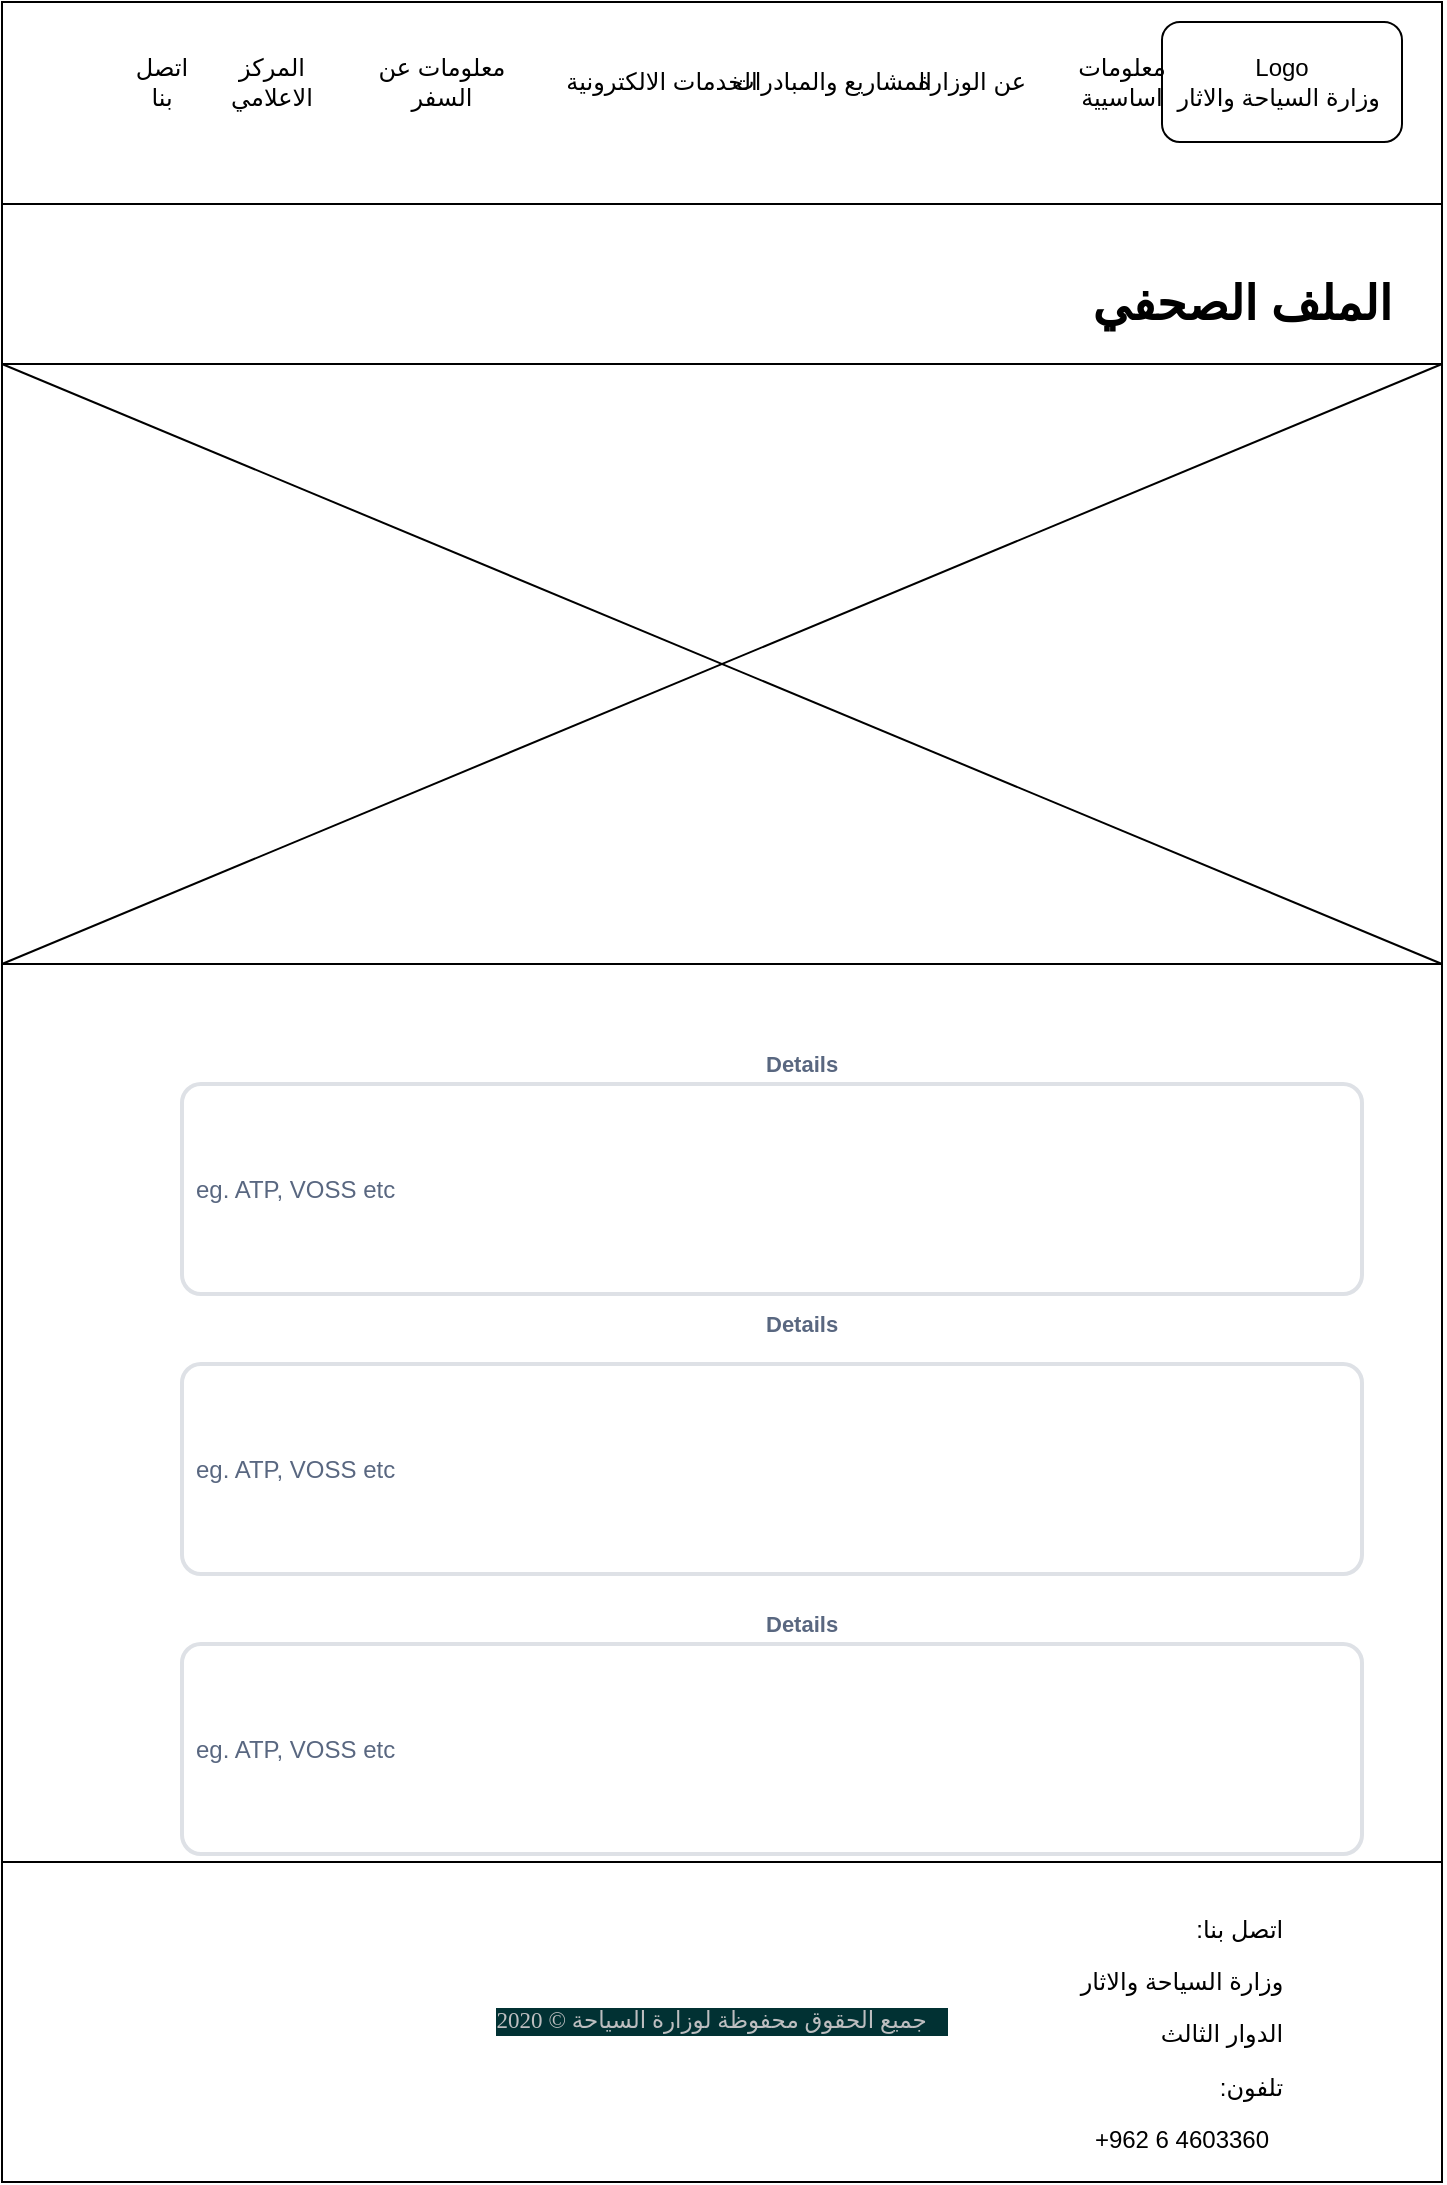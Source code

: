 <mxfile version="13.7.6" type="device"><diagram id="L2OHI1OpBqndoZB7R-1X" name="Page-1"><mxGraphModel dx="1038" dy="499" grid="1" gridSize="10" guides="1" tooltips="1" connect="1" arrows="1" fold="1" page="1" pageScale="1" pageWidth="827" pageHeight="1169" math="0" shadow="0"><root><mxCell id="0"/><mxCell id="1" parent="0"/><mxCell id="atZHPDVcVFMhWSRpkd4j-1" value="" style="rounded=0;whiteSpace=wrap;html=1;" parent="1" vertex="1"><mxGeometry x="60" y="79" width="720" height="1090" as="geometry"/></mxCell><mxCell id="atZHPDVcVFMhWSRpkd4j-14" value="&lt;h1&gt;&lt;span&gt;الملف الصحفي&lt;/span&gt;&lt;/h1&gt;&lt;h1 style=&quot;font-size: 16px&quot;&gt;&lt;br&gt;&lt;/h1&gt;" style="text;html=1;strokeColor=none;fillColor=none;spacing=5;spacingTop=-20;whiteSpace=wrap;overflow=hidden;rounded=0;align=right;" parent="1" vertex="1"><mxGeometry x="590" y="210" width="170" height="50" as="geometry"/></mxCell><mxCell id="atZHPDVcVFMhWSRpkd4j-20" value="Details" style="fillColor=none;strokeColor=none;html=1;fontSize=11;fontStyle=0;align=left;fontColor=#596780;fontStyle=1;fontSize=11" parent="1" vertex="1"><mxGeometry x="440" y="600" width="240" height="20" as="geometry"/></mxCell><mxCell id="atZHPDVcVFMhWSRpkd4j-21" value="eg. ATP, VOSS etc" style="rounded=1;arcSize=9;align=left;spacingLeft=5;strokeColor=#DEE1E6;html=1;strokeWidth=2;fontColor=#596780;fontSize=12;fillColor=#FFFFFF;" parent="1" vertex="1"><mxGeometry x="150" y="620" width="590" height="105" as="geometry"/></mxCell><mxCell id="atZHPDVcVFMhWSRpkd4j-26" value="Details" style="fillColor=none;strokeColor=none;html=1;fontSize=11;fontStyle=0;align=left;fontColor=#596780;fontStyle=1;fontSize=11" parent="1" vertex="1"><mxGeometry x="440" y="730" width="240" height="20" as="geometry"/></mxCell><mxCell id="atZHPDVcVFMhWSRpkd4j-27" value="eg. ATP, VOSS etc" style="rounded=1;arcSize=9;align=left;spacingLeft=5;strokeColor=#DEE1E6;html=1;strokeWidth=2;fontColor=#596780;fontSize=12;fillColor=#FFFFFF;" parent="1" vertex="1"><mxGeometry x="150" y="760" width="590" height="105" as="geometry"/></mxCell><mxCell id="atZHPDVcVFMhWSRpkd4j-28" value="Details" style="fillColor=none;strokeColor=none;html=1;fontSize=11;fontStyle=0;align=left;fontColor=#596780;fontStyle=1;fontSize=11" parent="1" vertex="1"><mxGeometry x="440" y="880" width="240" height="20" as="geometry"/></mxCell><mxCell id="atZHPDVcVFMhWSRpkd4j-29" value="eg. ATP, VOSS etc" style="rounded=1;arcSize=9;align=left;spacingLeft=5;strokeColor=#DEE1E6;html=1;strokeWidth=2;fontColor=#596780;fontSize=12;fillColor=#FFFFFF;" parent="1" vertex="1"><mxGeometry x="150" y="900" width="590" height="105" as="geometry"/></mxCell><mxCell id="atZHPDVcVFMhWSRpkd4j-32" value="&lt;div class=&quot;sct-copyright&quot; style=&quot;box-sizing: border-box ; color: rgb(189 , 190 , 192) ; float: right ; padding-left: 0px ; padding-right: 0.9em ; font-family: &amp;#34;newfont&amp;#34; ; font-size: 11.52px ; text-align: left ; background-color: rgb(1 , 49 , 51)&quot;&gt;جميع الحقوق محفوظة لوزارة السياحة ©&amp;nbsp;2020&lt;/div&gt;&lt;div&gt;&lt;br&gt;&lt;/div&gt;" style="rounded=0;whiteSpace=wrap;html=1;" parent="1" vertex="1"><mxGeometry x="60" y="1009" width="720" height="160" as="geometry"/></mxCell><mxCell id="atZHPDVcVFMhWSRpkd4j-33" value="&lt;p class=&quot;MsoNormal&quot; align=&quot;right&quot; style=&quot;text-align: right&quot;&gt;&lt;span lang=&quot;AR-SA&quot; dir=&quot;RTL&quot; style=&quot;font-family: &amp;#34;arial&amp;#34; , sans-serif&quot;&gt;&lt;span style=&quot;background-color: rgb(255 , 255 , 255)&quot;&gt;اتصل بنا:&lt;/span&gt;&lt;span style=&quot;background-color: yellow&quot;&gt;&lt;/span&gt;&lt;/span&gt;&lt;/p&gt;&lt;p class=&quot;MsoNormal&quot; align=&quot;right&quot; style=&quot;text-align: right&quot;&gt;&lt;span lang=&quot;AR-SA&quot; dir=&quot;RTL&quot; style=&quot;font-family: &amp;#34;arial&amp;#34; , sans-serif&quot;&gt;&lt;span style=&quot;background-color: rgb(255 , 255 , 255)&quot;&gt;وزارة السياحة والاثار&lt;/span&gt;&lt;/span&gt;&lt;/p&gt;&lt;p class=&quot;MsoNormal&quot; align=&quot;right&quot; style=&quot;text-align: right&quot;&gt;&lt;span lang=&quot;AR-SA&quot; dir=&quot;RTL&quot; style=&quot;font-family: &amp;#34;arial&amp;#34; , sans-serif&quot;&gt;&lt;span style=&quot;background-color: rgb(255 , 255 , 255)&quot;&gt;الدوار الثالث&amp;nbsp;&lt;/span&gt;&lt;/span&gt;&lt;/p&gt;&lt;p class=&quot;MsoNormal&quot; align=&quot;right&quot; style=&quot;text-align: right&quot;&gt;&lt;span lang=&quot;AR-SA&quot; dir=&quot;RTL&quot; style=&quot;font-family: &amp;#34;arial&amp;#34; , sans-serif&quot;&gt;&lt;span style=&quot;background-color: rgb(255 , 255 , 255)&quot;&gt;تلفون:&lt;/span&gt;&lt;/span&gt;&lt;/p&gt;&lt;span style=&quot;line-height: 107% ; font-family: &amp;#34;arial&amp;#34; , sans-serif&quot;&gt;&lt;font style=&quot;font-size: 12px&quot;&gt;+962 6 4603360&lt;/font&gt;&lt;/span&gt;" style="text;html=1;strokeColor=none;fillColor=none;align=center;verticalAlign=middle;whiteSpace=wrap;rounded=0;" parent="1" vertex="1"><mxGeometry x="570" y="1024" width="160" height="130" as="geometry"/></mxCell><mxCell id="24lC3S5ylv-vo5G92LV4-1" value="" style="rounded=0;whiteSpace=wrap;html=1;" vertex="1" parent="1"><mxGeometry x="60" y="79" width="720" height="101" as="geometry"/></mxCell><mxCell id="24lC3S5ylv-vo5G92LV4-2" value="Logo&lt;br&gt;وزارة السياحة والاثار&amp;nbsp;" style="rounded=1;whiteSpace=wrap;html=1;" vertex="1" parent="1"><mxGeometry x="640" y="89" width="120" height="60" as="geometry"/></mxCell><mxCell id="24lC3S5ylv-vo5G92LV4-3" value="معلومات اساسيية" style="text;html=1;strokeColor=none;fillColor=none;align=center;verticalAlign=middle;whiteSpace=wrap;rounded=0;" vertex="1" parent="1"><mxGeometry x="590" y="109" width="60" height="20" as="geometry"/></mxCell><mxCell id="24lC3S5ylv-vo5G92LV4-4" value="عن الوزارة" style="text;html=1;strokeColor=none;fillColor=none;align=center;verticalAlign=middle;whiteSpace=wrap;rounded=0;" vertex="1" parent="1"><mxGeometry x="510" y="109" width="70" height="20" as="geometry"/></mxCell><mxCell id="24lC3S5ylv-vo5G92LV4-5" value="المشاريع والمبادرات" style="text;html=1;strokeColor=none;fillColor=none;align=center;verticalAlign=middle;whiteSpace=wrap;rounded=0;" vertex="1" parent="1"><mxGeometry x="420" y="109" width="110" height="20" as="geometry"/></mxCell><mxCell id="24lC3S5ylv-vo5G92LV4-6" value="الخدمات الالكترونية" style="text;html=1;strokeColor=none;fillColor=none;align=center;verticalAlign=middle;whiteSpace=wrap;rounded=0;" vertex="1" parent="1"><mxGeometry x="330" y="109" width="120" height="20" as="geometry"/></mxCell><mxCell id="24lC3S5ylv-vo5G92LV4-7" value="معلومات عن السفر" style="text;html=1;strokeColor=none;fillColor=none;align=center;verticalAlign=middle;whiteSpace=wrap;rounded=0;" vertex="1" parent="1"><mxGeometry x="240" y="109" width="80" height="20" as="geometry"/></mxCell><mxCell id="24lC3S5ylv-vo5G92LV4-8" value="المركز الاعلامي" style="text;html=1;strokeColor=none;fillColor=none;align=center;verticalAlign=middle;whiteSpace=wrap;rounded=0;" vertex="1" parent="1"><mxGeometry x="160" y="109" width="70" height="20" as="geometry"/></mxCell><mxCell id="24lC3S5ylv-vo5G92LV4-9" value="اتصل بنا" style="text;html=1;strokeColor=none;fillColor=none;align=center;verticalAlign=middle;whiteSpace=wrap;rounded=0;" vertex="1" parent="1"><mxGeometry x="120" y="109" width="40" height="20" as="geometry"/></mxCell><mxCell id="24lC3S5ylv-vo5G92LV4-10" value="" style="rounded=0;whiteSpace=wrap;html=1;" vertex="1" parent="1"><mxGeometry x="60" y="260" width="720" height="300" as="geometry"/></mxCell><mxCell id="24lC3S5ylv-vo5G92LV4-11" value="" style="endArrow=none;html=1;exitX=0;exitY=1;exitDx=0;exitDy=0;entryX=1;entryY=0;entryDx=0;entryDy=0;" edge="1" parent="1" source="24lC3S5ylv-vo5G92LV4-10" target="24lC3S5ylv-vo5G92LV4-10"><mxGeometry width="50" height="50" relative="1" as="geometry"><mxPoint x="490" y="470" as="sourcePoint"/><mxPoint x="540" y="420" as="targetPoint"/></mxGeometry></mxCell><mxCell id="24lC3S5ylv-vo5G92LV4-12" value="" style="endArrow=none;html=1;entryX=0;entryY=0;entryDx=0;entryDy=0;exitX=1;exitY=1;exitDx=0;exitDy=0;" edge="1" parent="1" source="24lC3S5ylv-vo5G92LV4-10" target="24lC3S5ylv-vo5G92LV4-10"><mxGeometry width="50" height="50" relative="1" as="geometry"><mxPoint x="380" y="400" as="sourcePoint"/><mxPoint x="430" y="350" as="targetPoint"/></mxGeometry></mxCell></root></mxGraphModel></diagram></mxfile>